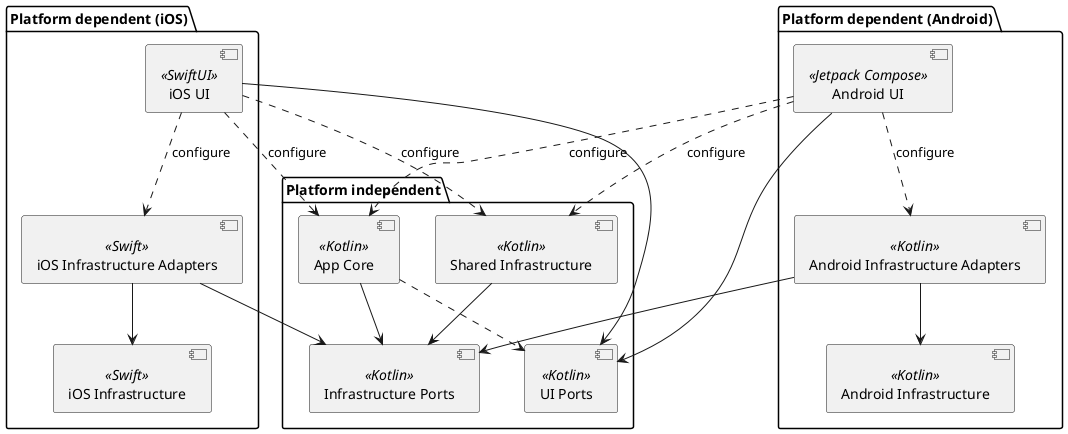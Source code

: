 @startuml

package "Platform dependent (iOS)" {
[iOS UI] as UI1 <<SwiftUI>>
[iOS Infrastructure] as Infra3 <<Swift>>
[iOS Infrastructure Adapters] as Adapt1 <<Swift>>
}
package "Platform independent" {
[App Core] as Core <<Kotlin>>
[UI Ports] as Ports4 <<Kotlin>>
[Infrastructure Ports] as Ports3 <<Kotlin>>
[Shared Infrastructure] as Infra1 <<Kotlin>>
}
package "Platform dependent (Android)" {
[Android UI] as UI2 <<Jetpack Compose>>
[Android Infrastructure] as Infra2 <<Kotlin>>
[Android Infrastructure Adapters] as Adapt2 <<Kotlin>>
}

UI1 --> Ports4 
UI2 --> Ports4 
UI1 ..> Core : configure
UI2 ..> Core : configure
UI1 ..> Adapt1 : configure
UI2 ..> Adapt2 : configure
UI1 ..> Infra1 : configure
UI2 ..> Infra1 : configure
Core ..> Ports4
Core --> Ports3 
Infra1 --> Ports3
Adapt1 --> Ports3
Adapt2 --> Ports3
Adapt1 --> Infra3
Adapt2 --> Infra2
@enduml

